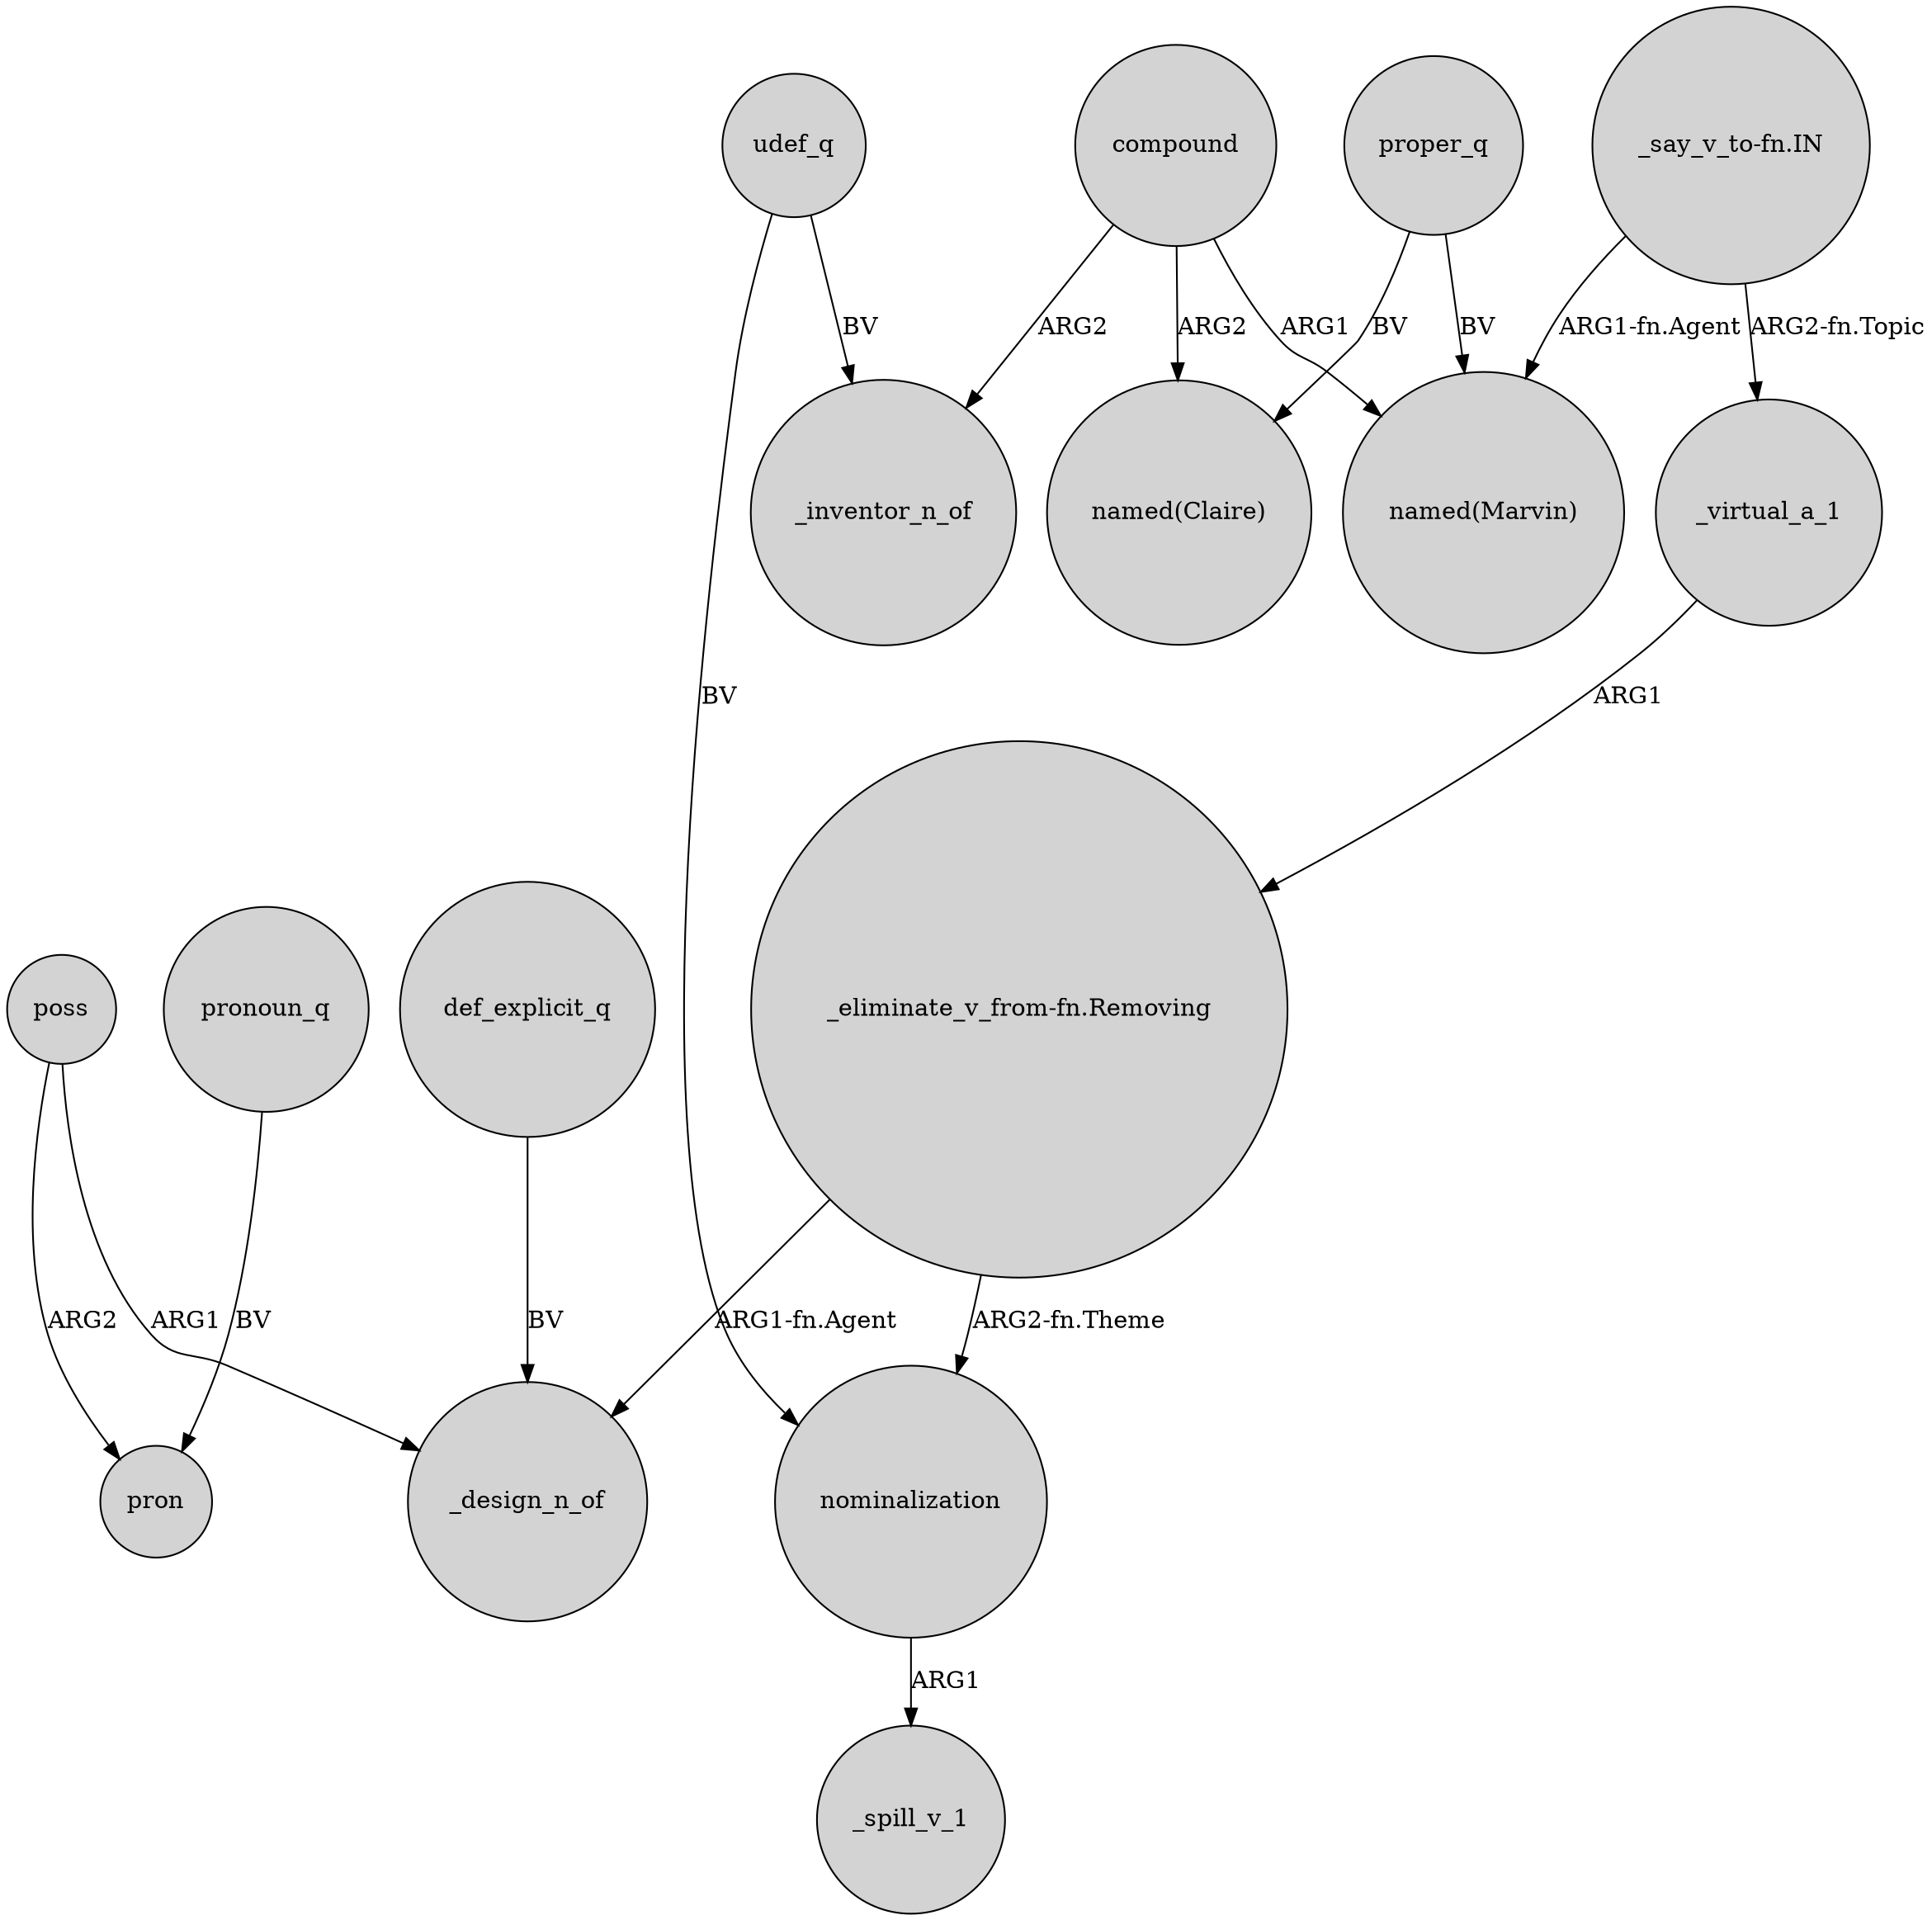 digraph {
	node [shape=circle style=filled]
	"_eliminate_v_from-fn.Removing" -> _design_n_of [label="ARG1-fn.Agent"]
	proper_q -> "named(Marvin)" [label=BV]
	udef_q -> _inventor_n_of [label=BV]
	proper_q -> "named(Claire)" [label=BV]
	poss -> pron [label=ARG2]
	compound -> "named(Marvin)" [label=ARG1]
	"_say_v_to-fn.IN" -> "named(Marvin)" [label="ARG1-fn.Agent"]
	udef_q -> nominalization [label=BV]
	"_eliminate_v_from-fn.Removing" -> nominalization [label="ARG2-fn.Theme"]
	def_explicit_q -> _design_n_of [label=BV]
	poss -> _design_n_of [label=ARG1]
	nominalization -> _spill_v_1 [label=ARG1]
	compound -> _inventor_n_of [label=ARG2]
	compound -> "named(Claire)" [label=ARG2]
	_virtual_a_1 -> "_eliminate_v_from-fn.Removing" [label=ARG1]
	"_say_v_to-fn.IN" -> _virtual_a_1 [label="ARG2-fn.Topic"]
	pronoun_q -> pron [label=BV]
}
